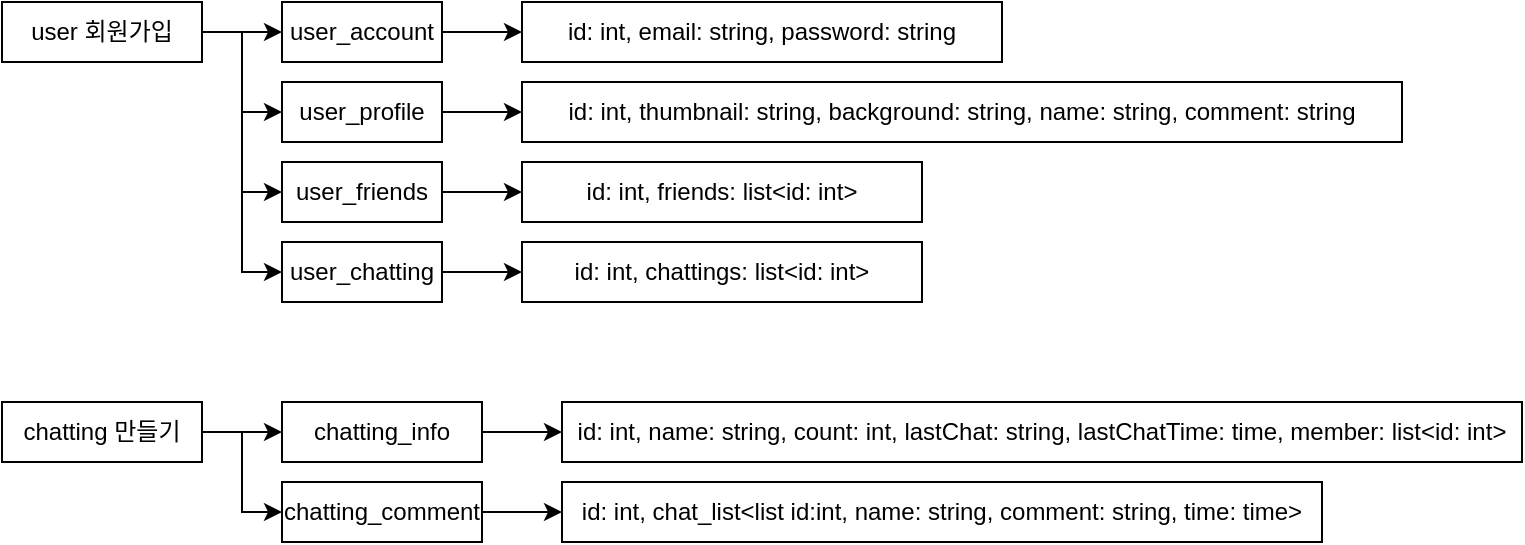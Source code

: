 <mxfile version="21.3.2" type="github">
  <diagram name="페이지-1" id="tAFCx29_-rlvc0EVFkHZ">
    <mxGraphModel dx="866" dy="618" grid="1" gridSize="10" guides="1" tooltips="1" connect="1" arrows="1" fold="1" page="1" pageScale="1" pageWidth="827" pageHeight="1169" math="0" shadow="0">
      <root>
        <mxCell id="0" />
        <mxCell id="1" parent="0" />
        <mxCell id="gJ_Xtz6bmZQ4SBWZCn3s-23" style="edgeStyle=orthogonalEdgeStyle;rounded=0;orthogonalLoop=1;jettySize=auto;html=1;exitX=1;exitY=0.5;exitDx=0;exitDy=0;entryX=0;entryY=0.5;entryDx=0;entryDy=0;" edge="1" parent="1" source="gJ_Xtz6bmZQ4SBWZCn3s-10" target="gJ_Xtz6bmZQ4SBWZCn3s-15">
          <mxGeometry relative="1" as="geometry" />
        </mxCell>
        <mxCell id="gJ_Xtz6bmZQ4SBWZCn3s-10" value="user_account" style="rounded=0;whiteSpace=wrap;html=1;" vertex="1" parent="1">
          <mxGeometry x="200" y="120" width="80" height="30" as="geometry" />
        </mxCell>
        <mxCell id="gJ_Xtz6bmZQ4SBWZCn3s-24" style="edgeStyle=orthogonalEdgeStyle;rounded=0;orthogonalLoop=1;jettySize=auto;html=1;exitX=1;exitY=0.5;exitDx=0;exitDy=0;entryX=0;entryY=0.5;entryDx=0;entryDy=0;" edge="1" parent="1" source="gJ_Xtz6bmZQ4SBWZCn3s-11" target="gJ_Xtz6bmZQ4SBWZCn3s-16">
          <mxGeometry relative="1" as="geometry" />
        </mxCell>
        <mxCell id="gJ_Xtz6bmZQ4SBWZCn3s-11" value="user_profile" style="rounded=0;whiteSpace=wrap;html=1;" vertex="1" parent="1">
          <mxGeometry x="200" y="160" width="80" height="30" as="geometry" />
        </mxCell>
        <mxCell id="gJ_Xtz6bmZQ4SBWZCn3s-25" style="edgeStyle=orthogonalEdgeStyle;rounded=0;orthogonalLoop=1;jettySize=auto;html=1;exitX=1;exitY=0.5;exitDx=0;exitDy=0;entryX=0;entryY=0.5;entryDx=0;entryDy=0;" edge="1" parent="1" source="gJ_Xtz6bmZQ4SBWZCn3s-12" target="gJ_Xtz6bmZQ4SBWZCn3s-17">
          <mxGeometry relative="1" as="geometry" />
        </mxCell>
        <mxCell id="gJ_Xtz6bmZQ4SBWZCn3s-12" value="user_friends" style="rounded=0;whiteSpace=wrap;html=1;" vertex="1" parent="1">
          <mxGeometry x="200" y="200" width="80" height="30" as="geometry" />
        </mxCell>
        <mxCell id="gJ_Xtz6bmZQ4SBWZCn3s-26" style="edgeStyle=orthogonalEdgeStyle;rounded=0;orthogonalLoop=1;jettySize=auto;html=1;exitX=1;exitY=0.5;exitDx=0;exitDy=0;entryX=0;entryY=0.5;entryDx=0;entryDy=0;" edge="1" parent="1" source="gJ_Xtz6bmZQ4SBWZCn3s-13" target="gJ_Xtz6bmZQ4SBWZCn3s-18">
          <mxGeometry relative="1" as="geometry" />
        </mxCell>
        <mxCell id="gJ_Xtz6bmZQ4SBWZCn3s-13" value="user_chatting" style="rounded=0;whiteSpace=wrap;html=1;" vertex="1" parent="1">
          <mxGeometry x="200" y="240" width="80" height="30" as="geometry" />
        </mxCell>
        <mxCell id="gJ_Xtz6bmZQ4SBWZCn3s-19" style="edgeStyle=orthogonalEdgeStyle;rounded=0;orthogonalLoop=1;jettySize=auto;html=1;exitX=1;exitY=0.5;exitDx=0;exitDy=0;entryX=0;entryY=0.5;entryDx=0;entryDy=0;" edge="1" parent="1" source="gJ_Xtz6bmZQ4SBWZCn3s-14" target="gJ_Xtz6bmZQ4SBWZCn3s-10">
          <mxGeometry relative="1" as="geometry" />
        </mxCell>
        <mxCell id="gJ_Xtz6bmZQ4SBWZCn3s-20" style="edgeStyle=orthogonalEdgeStyle;rounded=0;orthogonalLoop=1;jettySize=auto;html=1;exitX=1;exitY=0.5;exitDx=0;exitDy=0;entryX=0;entryY=0.5;entryDx=0;entryDy=0;" edge="1" parent="1" source="gJ_Xtz6bmZQ4SBWZCn3s-14" target="gJ_Xtz6bmZQ4SBWZCn3s-11">
          <mxGeometry relative="1" as="geometry" />
        </mxCell>
        <mxCell id="gJ_Xtz6bmZQ4SBWZCn3s-21" style="edgeStyle=orthogonalEdgeStyle;rounded=0;orthogonalLoop=1;jettySize=auto;html=1;exitX=1;exitY=0.5;exitDx=0;exitDy=0;entryX=0;entryY=0.5;entryDx=0;entryDy=0;" edge="1" parent="1" source="gJ_Xtz6bmZQ4SBWZCn3s-14" target="gJ_Xtz6bmZQ4SBWZCn3s-12">
          <mxGeometry relative="1" as="geometry" />
        </mxCell>
        <mxCell id="gJ_Xtz6bmZQ4SBWZCn3s-22" style="edgeStyle=orthogonalEdgeStyle;rounded=0;orthogonalLoop=1;jettySize=auto;html=1;exitX=1;exitY=0.5;exitDx=0;exitDy=0;entryX=0;entryY=0.5;entryDx=0;entryDy=0;" edge="1" parent="1" source="gJ_Xtz6bmZQ4SBWZCn3s-14" target="gJ_Xtz6bmZQ4SBWZCn3s-13">
          <mxGeometry relative="1" as="geometry" />
        </mxCell>
        <mxCell id="gJ_Xtz6bmZQ4SBWZCn3s-14" value="user 회원가입" style="rounded=0;whiteSpace=wrap;html=1;" vertex="1" parent="1">
          <mxGeometry x="60" y="120" width="100" height="30" as="geometry" />
        </mxCell>
        <mxCell id="gJ_Xtz6bmZQ4SBWZCn3s-15" value="id: int, email: string, password: string" style="rounded=0;whiteSpace=wrap;html=1;" vertex="1" parent="1">
          <mxGeometry x="320" y="120" width="240" height="30" as="geometry" />
        </mxCell>
        <mxCell id="gJ_Xtz6bmZQ4SBWZCn3s-16" value="id: int, thumbnail: string, background: string, name: string, comment: string" style="rounded=0;whiteSpace=wrap;html=1;" vertex="1" parent="1">
          <mxGeometry x="320" y="160" width="440" height="30" as="geometry" />
        </mxCell>
        <mxCell id="gJ_Xtz6bmZQ4SBWZCn3s-17" value="id: int, friends: list&amp;lt;id: int&amp;gt;" style="rounded=0;whiteSpace=wrap;html=1;" vertex="1" parent="1">
          <mxGeometry x="320" y="200" width="200" height="30" as="geometry" />
        </mxCell>
        <mxCell id="gJ_Xtz6bmZQ4SBWZCn3s-18" value="id: int, chattings: list&amp;lt;id: int&amp;gt;" style="rounded=0;whiteSpace=wrap;html=1;" vertex="1" parent="1">
          <mxGeometry x="320" y="240" width="200" height="30" as="geometry" />
        </mxCell>
        <mxCell id="gJ_Xtz6bmZQ4SBWZCn3s-32" style="edgeStyle=orthogonalEdgeStyle;rounded=0;orthogonalLoop=1;jettySize=auto;html=1;exitX=1;exitY=0.5;exitDx=0;exitDy=0;entryX=0;entryY=0.5;entryDx=0;entryDy=0;" edge="1" parent="1" source="gJ_Xtz6bmZQ4SBWZCn3s-27" target="gJ_Xtz6bmZQ4SBWZCn3s-28">
          <mxGeometry relative="1" as="geometry" />
        </mxCell>
        <mxCell id="gJ_Xtz6bmZQ4SBWZCn3s-33" style="edgeStyle=orthogonalEdgeStyle;rounded=0;orthogonalLoop=1;jettySize=auto;html=1;exitX=1;exitY=0.5;exitDx=0;exitDy=0;entryX=0;entryY=0.5;entryDx=0;entryDy=0;" edge="1" parent="1" source="gJ_Xtz6bmZQ4SBWZCn3s-27" target="gJ_Xtz6bmZQ4SBWZCn3s-29">
          <mxGeometry relative="1" as="geometry" />
        </mxCell>
        <mxCell id="gJ_Xtz6bmZQ4SBWZCn3s-27" value="chatting 만들기" style="rounded=0;whiteSpace=wrap;html=1;" vertex="1" parent="1">
          <mxGeometry x="60" y="320" width="100" height="30" as="geometry" />
        </mxCell>
        <mxCell id="gJ_Xtz6bmZQ4SBWZCn3s-34" style="edgeStyle=orthogonalEdgeStyle;rounded=0;orthogonalLoop=1;jettySize=auto;html=1;exitX=1;exitY=0.5;exitDx=0;exitDy=0;entryX=0;entryY=0.5;entryDx=0;entryDy=0;" edge="1" parent="1" source="gJ_Xtz6bmZQ4SBWZCn3s-28" target="gJ_Xtz6bmZQ4SBWZCn3s-30">
          <mxGeometry relative="1" as="geometry" />
        </mxCell>
        <mxCell id="gJ_Xtz6bmZQ4SBWZCn3s-28" value="chatting_info" style="rounded=0;whiteSpace=wrap;html=1;" vertex="1" parent="1">
          <mxGeometry x="200" y="320" width="100" height="30" as="geometry" />
        </mxCell>
        <mxCell id="gJ_Xtz6bmZQ4SBWZCn3s-35" style="edgeStyle=orthogonalEdgeStyle;rounded=0;orthogonalLoop=1;jettySize=auto;html=1;exitX=1;exitY=0.5;exitDx=0;exitDy=0;entryX=0;entryY=0.5;entryDx=0;entryDy=0;" edge="1" parent="1" source="gJ_Xtz6bmZQ4SBWZCn3s-29" target="gJ_Xtz6bmZQ4SBWZCn3s-31">
          <mxGeometry relative="1" as="geometry" />
        </mxCell>
        <mxCell id="gJ_Xtz6bmZQ4SBWZCn3s-29" value="chatting_comment" style="rounded=0;whiteSpace=wrap;html=1;" vertex="1" parent="1">
          <mxGeometry x="200" y="360" width="100" height="30" as="geometry" />
        </mxCell>
        <mxCell id="gJ_Xtz6bmZQ4SBWZCn3s-30" value="id: int, name: string, count: int, lastChat: string, lastChatTime: time, member: list&amp;lt;id: int&amp;gt;" style="rounded=0;whiteSpace=wrap;html=1;" vertex="1" parent="1">
          <mxGeometry x="340" y="320" width="480" height="30" as="geometry" />
        </mxCell>
        <mxCell id="gJ_Xtz6bmZQ4SBWZCn3s-31" value="id: int, chat_list&amp;lt;list id:int, name: string, comment: string, time: time&amp;gt;" style="rounded=0;whiteSpace=wrap;html=1;" vertex="1" parent="1">
          <mxGeometry x="340" y="360" width="380" height="30" as="geometry" />
        </mxCell>
      </root>
    </mxGraphModel>
  </diagram>
</mxfile>

